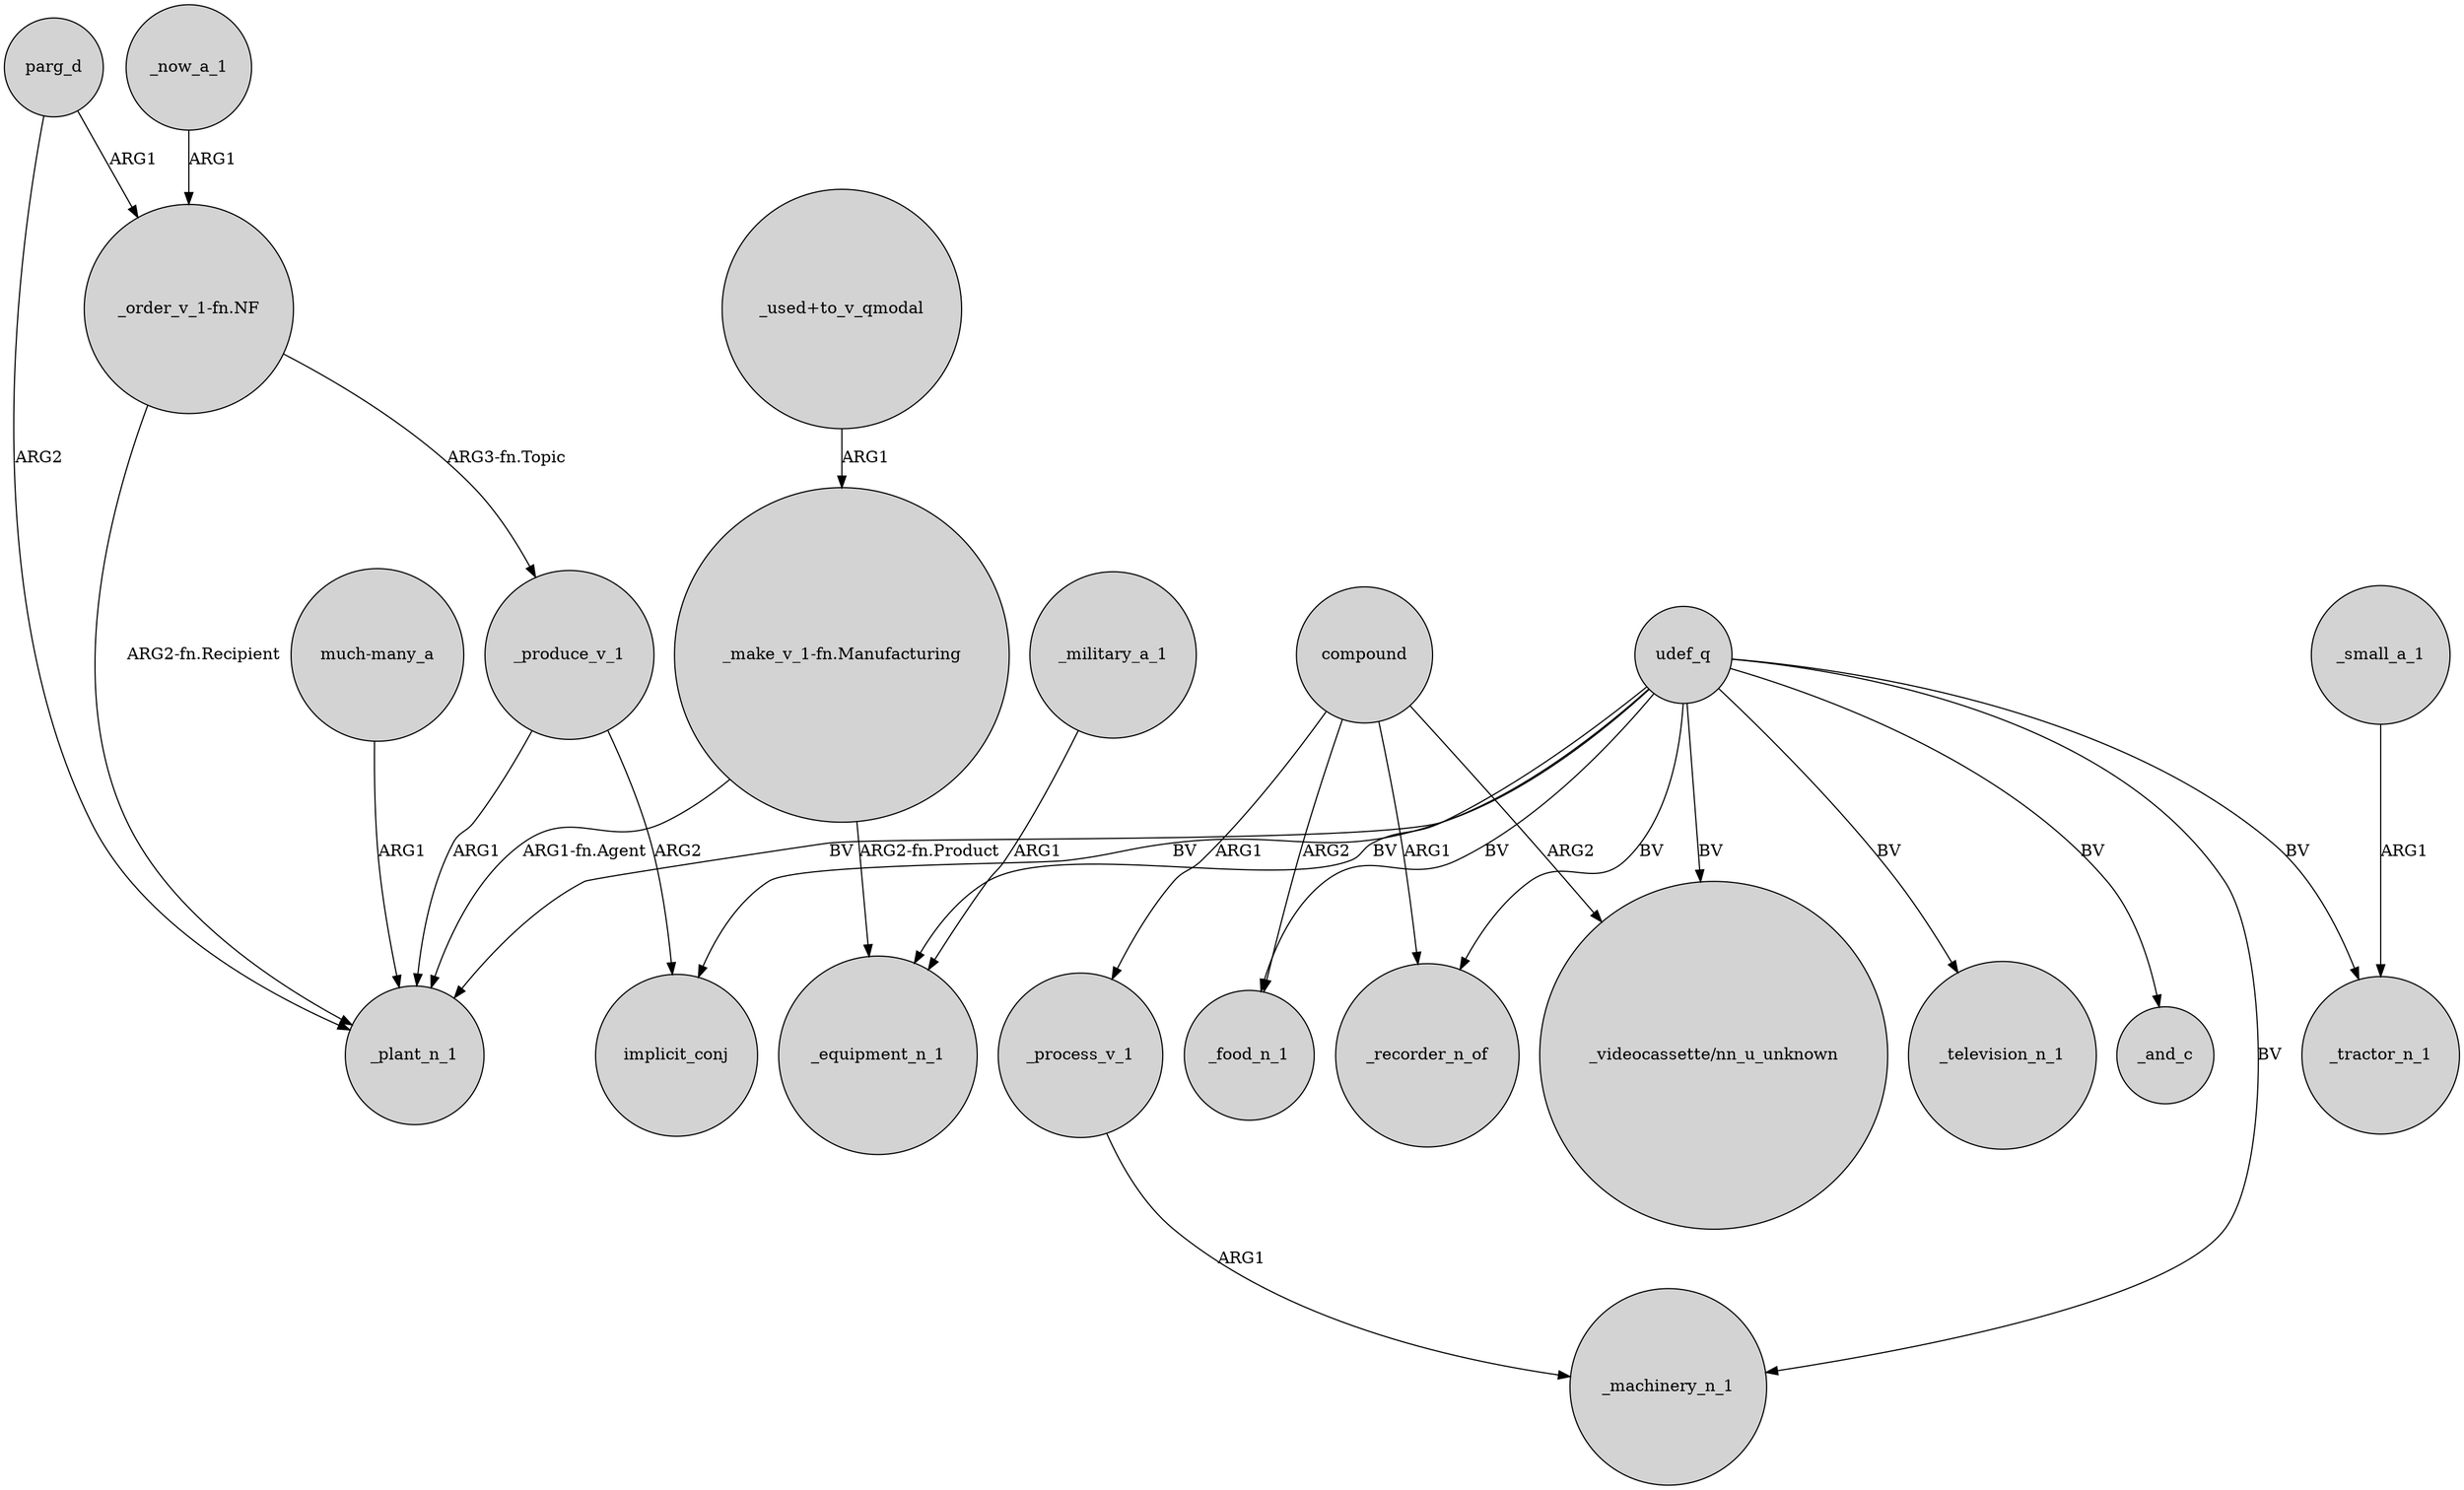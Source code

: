digraph {
	node [shape=circle style=filled]
	_produce_v_1 -> _plant_n_1 [label=ARG1]
	udef_q -> _equipment_n_1 [label=BV]
	udef_q -> _machinery_n_1 [label=BV]
	compound -> _food_n_1 [label=ARG2]
	udef_q -> _television_n_1 [label=BV]
	_military_a_1 -> _equipment_n_1 [label=ARG1]
	compound -> "_videocassette/nn_u_unknown" [label=ARG2]
	udef_q -> "_videocassette/nn_u_unknown" [label=BV]
	"_make_v_1-fn.Manufacturing" -> _plant_n_1 [label="ARG1-fn.Agent"]
	_process_v_1 -> _machinery_n_1 [label=ARG1]
	_small_a_1 -> _tractor_n_1 [label=ARG1]
	udef_q -> _tractor_n_1 [label=BV]
	udef_q -> implicit_conj [label=BV]
	udef_q -> _food_n_1 [label=BV]
	parg_d -> _plant_n_1 [label=ARG2]
	udef_q -> _recorder_n_of [label=BV]
	compound -> _process_v_1 [label=ARG1]
	"_make_v_1-fn.Manufacturing" -> _equipment_n_1 [label="ARG2-fn.Product"]
	"_used+to_v_qmodal" -> "_make_v_1-fn.Manufacturing" [label=ARG1]
	compound -> _recorder_n_of [label=ARG1]
	"much-many_a" -> _plant_n_1 [label=ARG1]
	udef_q -> _plant_n_1 [label=BV]
	"_order_v_1-fn.NF" -> _plant_n_1 [label="ARG2-fn.Recipient"]
	parg_d -> "_order_v_1-fn.NF" [label=ARG1]
	_produce_v_1 -> implicit_conj [label=ARG2]
	udef_q -> _and_c [label=BV]
	_now_a_1 -> "_order_v_1-fn.NF" [label=ARG1]
	"_order_v_1-fn.NF" -> _produce_v_1 [label="ARG3-fn.Topic"]
}
